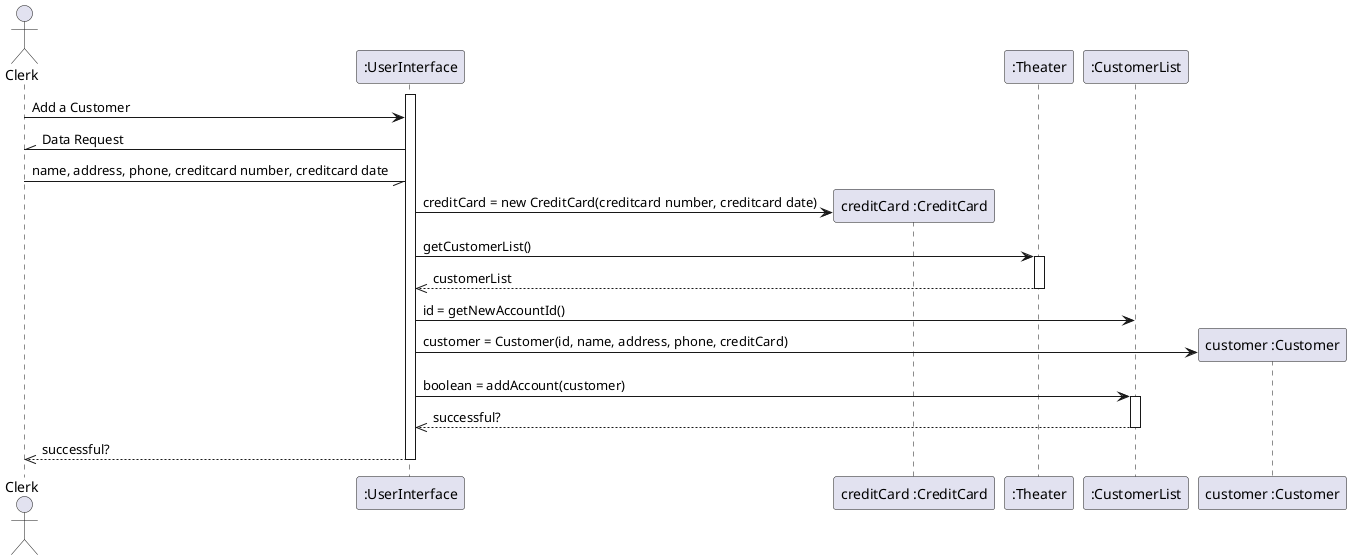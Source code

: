 @startuml

actor Clerk

activate ":UserInterface"
Clerk -> ":UserInterface" : Add a Customer
Clerk //- ":UserInterface": Data Request
Clerk -// ":UserInterface": name, address, phone, creditcard number, creditcard date

create "creditCard :CreditCard"
":UserInterface" -> "creditCard :CreditCard" : creditCard = new CreditCard(creditcard number, creditcard date)

":UserInterface" -> ":Theater" : getCustomerList()
activate ":Theater"
":Theater" -->> ":UserInterface": customerList
deactivate ":Theater"
":UserInterface" -> ":CustomerList": id = getNewAccountId()
create "customer :Customer"
":UserInterface" -> "customer :Customer": customer = Customer(id, name, address, phone, creditCard)
":UserInterface" -> ":CustomerList" : boolean = addAccount(customer)
activate ":CustomerList"
":CustomerList" -->> ":UserInterface" : successful?
deactivate ":CustomerList"
":UserInterface" -->> Clerk : successful?
deactivate ":UserInterface"
@enduml